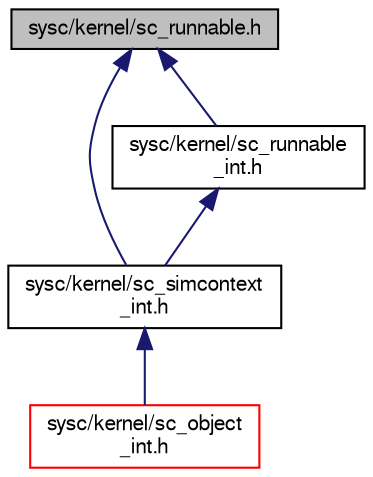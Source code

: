 digraph "sysc/kernel/sc_runnable.h"
{
  edge [fontname="FreeSans",fontsize="10",labelfontname="FreeSans",labelfontsize="10"];
  node [fontname="FreeSans",fontsize="10",shape=record];
  Node21 [label="sysc/kernel/sc_runnable.h",height=0.2,width=0.4,color="black", fillcolor="grey75", style="filled", fontcolor="black"];
  Node21 -> Node22 [dir="back",color="midnightblue",fontsize="10",style="solid",fontname="FreeSans"];
  Node22 [label="sysc/kernel/sc_simcontext\l_int.h",height=0.2,width=0.4,color="black", fillcolor="white", style="filled",URL="$a00314.html"];
  Node22 -> Node23 [dir="back",color="midnightblue",fontsize="10",style="solid",fontname="FreeSans"];
  Node23 [label="sysc/kernel/sc_object\l_int.h",height=0.2,width=0.4,color="red", fillcolor="white", style="filled",URL="$a00284.html"];
  Node21 -> Node25 [dir="back",color="midnightblue",fontsize="10",style="solid",fontname="FreeSans"];
  Node25 [label="sysc/kernel/sc_runnable\l_int.h",height=0.2,width=0.4,color="black", fillcolor="white", style="filled",URL="$a00305.html"];
  Node25 -> Node22 [dir="back",color="midnightblue",fontsize="10",style="solid",fontname="FreeSans"];
}
